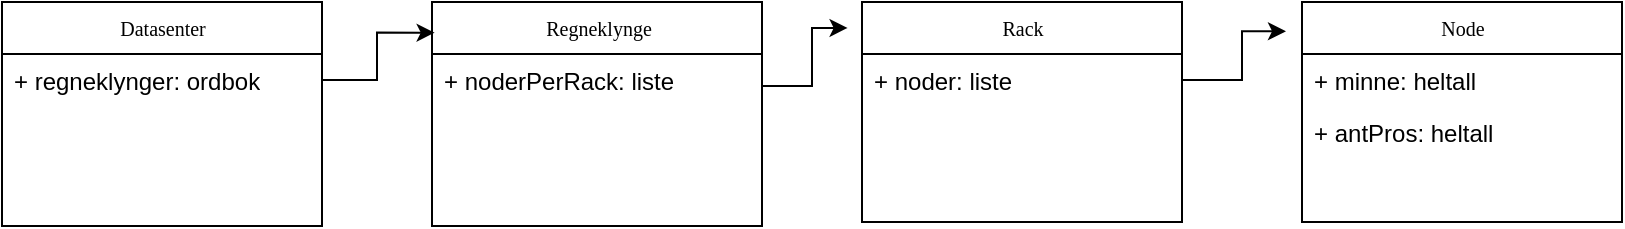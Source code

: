 <mxfile version="12.2.6" type="device" pages="1"><diagram name="Page-1" id="c4acf3e9-155e-7222-9cf6-157b1a14988f"><mxGraphModel dx="1027" dy="494" grid="1" gridSize="10" guides="1" tooltips="1" connect="1" arrows="1" fold="1" page="1" pageScale="1" pageWidth="850" pageHeight="1100" background="#ffffff" math="0" shadow="0"><root><mxCell id="0"/><mxCell id="1" parent="0"/><mxCell id="HcR_bSnF3sdQYWGP0ZqW-19" value="" style="edgeStyle=orthogonalEdgeStyle;rounded=0;orthogonalLoop=1;jettySize=auto;html=1;entryX=-0.045;entryY=0.118;entryDx=0;entryDy=0;entryPerimeter=0;" edge="1" parent="1" source="17acba5748e5396b-2" target="5d2195bd80daf111-1"><mxGeometry relative="1" as="geometry"><Array as="points"><mxPoint x="405" y="440"/><mxPoint x="405" y="411"/></Array></mxGeometry></mxCell><mxCell id="17acba5748e5396b-2" value="Regneklynge" style="swimlane;html=1;fontStyle=0;childLayout=stackLayout;horizontal=1;startSize=26;fillColor=none;horizontalStack=0;resizeParent=1;resizeLast=0;collapsible=1;marginBottom=0;swimlaneFillColor=#ffffff;rounded=0;shadow=0;comic=0;labelBackgroundColor=none;strokeWidth=1;fontFamily=Verdana;fontSize=10;align=center;" parent="1" vertex="1"><mxGeometry x="215" y="398" width="165" height="112" as="geometry"/></mxCell><mxCell id="17acba5748e5396b-3" value="+ noderPerRack: liste" style="text;html=1;strokeColor=none;fillColor=none;align=left;verticalAlign=top;spacingLeft=4;spacingRight=4;whiteSpace=wrap;overflow=hidden;rotatable=0;points=[[0,0.5],[1,0.5]];portConstraint=eastwest;" parent="17acba5748e5396b-2" vertex="1"><mxGeometry y="26" width="165" height="26" as="geometry"/></mxCell><mxCell id="5d2195bd80daf111-1" value="Rack" style="swimlane;html=1;fontStyle=0;childLayout=stackLayout;horizontal=1;startSize=26;fillColor=none;horizontalStack=0;resizeParent=1;resizeLast=0;collapsible=1;marginBottom=0;swimlaneFillColor=#ffffff;rounded=0;shadow=0;comic=0;labelBackgroundColor=none;strokeWidth=1;fontFamily=Verdana;fontSize=10;align=center;" parent="1" vertex="1"><mxGeometry x="430" y="398" width="160" height="110" as="geometry"/></mxCell><mxCell id="5d2195bd80daf111-2" value="+ noder: liste" style="text;html=1;strokeColor=none;fillColor=none;align=left;verticalAlign=top;spacingLeft=4;spacingRight=4;whiteSpace=wrap;overflow=hidden;rotatable=0;points=[[0,0.5],[1,0.5]];portConstraint=eastwest;" parent="5d2195bd80daf111-1" vertex="1"><mxGeometry y="26" width="160" height="26" as="geometry"/></mxCell><mxCell id="5d2195bd80daf111-5" value="Datasenter" style="swimlane;html=1;fontStyle=0;childLayout=stackLayout;horizontal=1;startSize=26;fillColor=none;horizontalStack=0;resizeParent=1;resizeLast=0;collapsible=1;marginBottom=0;swimlaneFillColor=#ffffff;rounded=0;shadow=0;comic=0;labelBackgroundColor=none;strokeWidth=1;fontFamily=Verdana;fontSize=10;align=center;" parent="1" vertex="1"><mxGeometry y="398" width="160" height="112" as="geometry"/></mxCell><mxCell id="5d2195bd80daf111-6" value="+ regneklynger: ordbok" style="text;html=1;strokeColor=none;fillColor=none;align=left;verticalAlign=top;spacingLeft=4;spacingRight=4;whiteSpace=wrap;overflow=hidden;rotatable=0;points=[[0,0.5],[1,0.5]];portConstraint=eastwest;" parent="5d2195bd80daf111-5" vertex="1"><mxGeometry y="26" width="160" height="26" as="geometry"/></mxCell><mxCell id="HcR_bSnF3sdQYWGP0ZqW-10" value="Node" style="swimlane;html=1;fontStyle=0;childLayout=stackLayout;horizontal=1;startSize=26;fillColor=none;horizontalStack=0;resizeParent=1;resizeLast=0;collapsible=1;marginBottom=0;swimlaneFillColor=#ffffff;rounded=0;shadow=0;comic=0;labelBackgroundColor=none;strokeWidth=1;fontFamily=Verdana;fontSize=10;align=center;" vertex="1" parent="1"><mxGeometry x="650" y="398" width="160" height="110" as="geometry"/></mxCell><mxCell id="HcR_bSnF3sdQYWGP0ZqW-11" value="+ minne: heltall" style="text;html=1;strokeColor=none;fillColor=none;align=left;verticalAlign=top;spacingLeft=4;spacingRight=4;whiteSpace=wrap;overflow=hidden;rotatable=0;points=[[0,0.5],[1,0.5]];portConstraint=eastwest;" vertex="1" parent="HcR_bSnF3sdQYWGP0ZqW-10"><mxGeometry y="26" width="160" height="26" as="geometry"/></mxCell><mxCell id="HcR_bSnF3sdQYWGP0ZqW-12" value="+ antPros: heltall" style="text;html=1;strokeColor=none;fillColor=none;align=left;verticalAlign=top;spacingLeft=4;spacingRight=4;whiteSpace=wrap;overflow=hidden;rotatable=0;points=[[0,0.5],[1,0.5]];portConstraint=eastwest;" vertex="1" parent="HcR_bSnF3sdQYWGP0ZqW-10"><mxGeometry y="52" width="160" height="26" as="geometry"/></mxCell><mxCell id="HcR_bSnF3sdQYWGP0ZqW-15" style="edgeStyle=orthogonalEdgeStyle;rounded=0;orthogonalLoop=1;jettySize=auto;html=1;entryX=-0.05;entryY=0.133;entryDx=0;entryDy=0;entryPerimeter=0;" edge="1" parent="1" source="5d2195bd80daf111-2" target="HcR_bSnF3sdQYWGP0ZqW-10"><mxGeometry relative="1" as="geometry"><mxPoint x="600" y="530" as="sourcePoint"/></mxGeometry></mxCell><mxCell id="HcR_bSnF3sdQYWGP0ZqW-23" value="" style="edgeStyle=orthogonalEdgeStyle;rounded=0;orthogonalLoop=1;jettySize=auto;html=1;entryX=0.008;entryY=0.137;entryDx=0;entryDy=0;entryPerimeter=0;" edge="1" parent="1" source="5d2195bd80daf111-6" target="17acba5748e5396b-2"><mxGeometry relative="1" as="geometry"/></mxCell></root></mxGraphModel></diagram></mxfile>